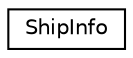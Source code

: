 digraph "Graphical Class Hierarchy"
{
  edge [fontname="Helvetica",fontsize="10",labelfontname="Helvetica",labelfontsize="10"];
  node [fontname="Helvetica",fontsize="10",shape=record];
  rankdir="LR";
  Node1 [label="ShipInfo",height=0.2,width=0.4,color="black", fillcolor="white", style="filled",URL="$struct_ship_info.html"];
}
